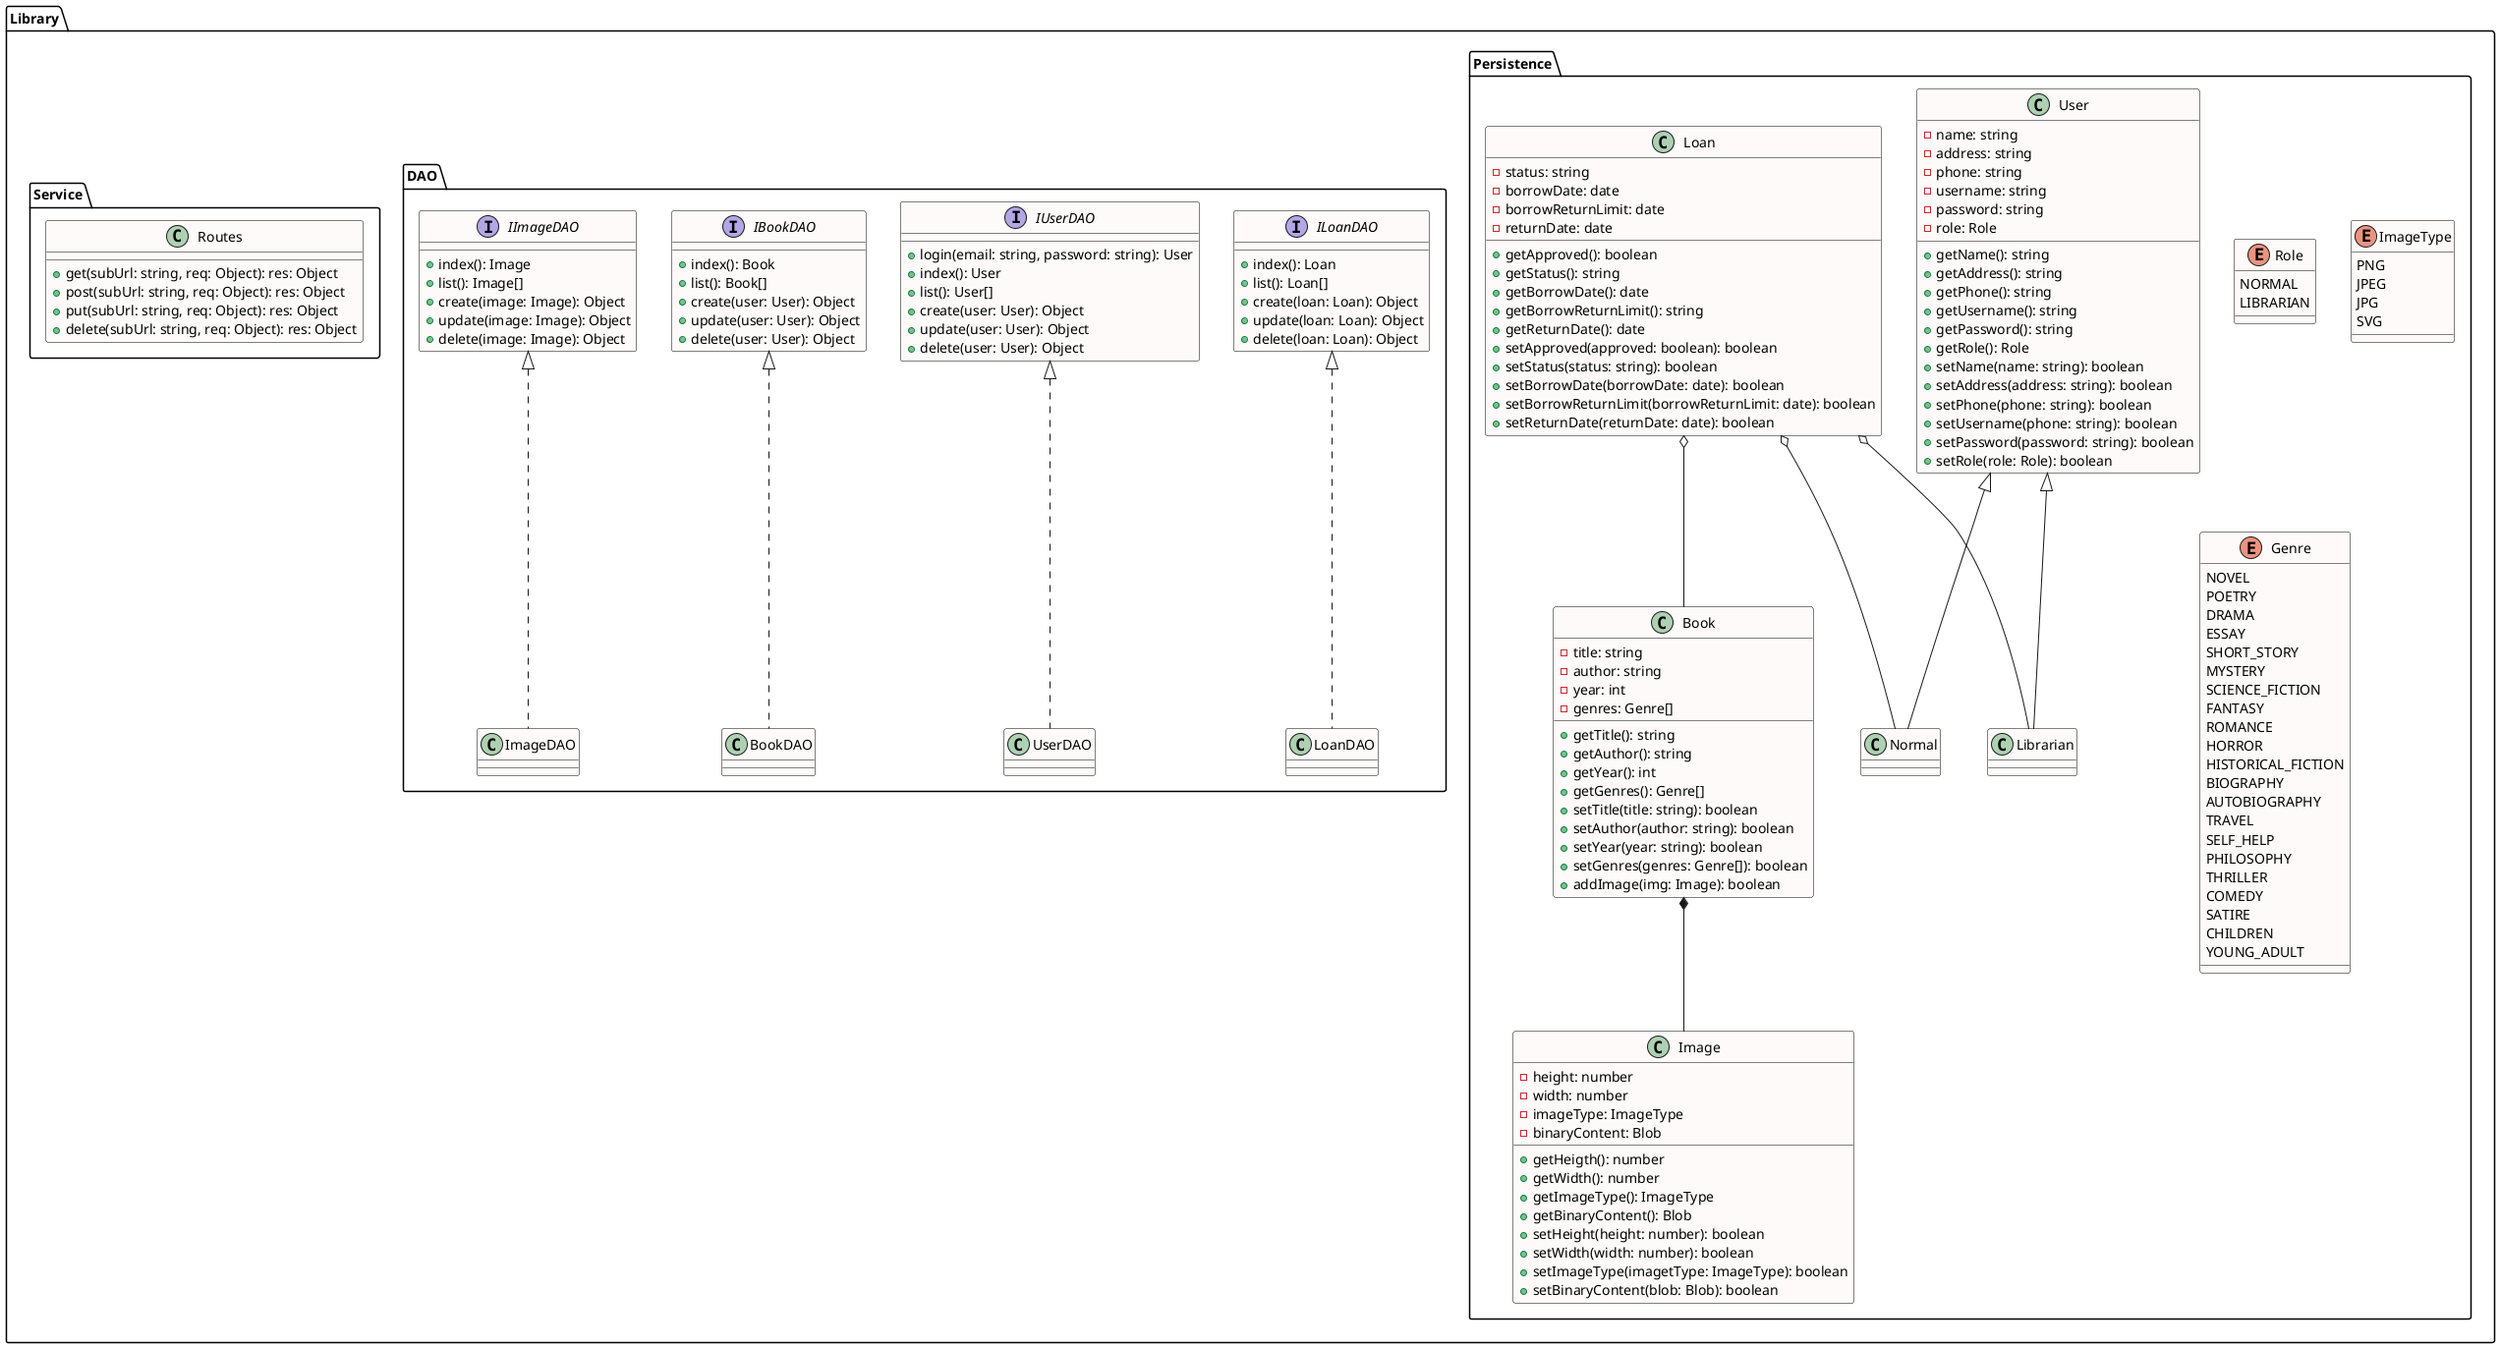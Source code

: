 @startuml es2
skinparam class {
    BackgroundColor Snow
    BorderColor Black
}

package Library {
    package Persistence {
        class User {
            - name: string
            - address: string
            - phone: string
            - username: string
            - password: string
            - role: Role
            + getName(): string
            + getAddress(): string
            + getPhone(): string
            + getUsername(): string
            + getPassword(): string
            + getRole(): Role
            + setName(name: string): boolean
            + setAddress(address: string): boolean
            + setPhone(phone: string): boolean
            + setUsername(phone: string): boolean
            + setPassword(password: string): boolean
            + setRole(role: Role): boolean
        }

        class Image {
            - height: number
            - width: number
            - imageType: ImageType
            - binaryContent: Blob
            + getHeigth(): number
            + getWidth(): number
            + getImageType(): ImageType
            + getBinaryContent(): Blob
            + setHeight(height: number): boolean
            + setWidth(width: number): boolean
            + setImageType(imagetType: ImageType): boolean
            + setBinaryContent(blob: Blob): boolean
        }
        class Book {
            - title: string
            - author: string
            - year: int
            - genres: Genre[]
            + getTitle(): string
            + getAuthor(): string
            + getYear(): int
            + getGenres(): Genre[]
            + setTitle(title: string): boolean
            + setAuthor(author: string): boolean
            + setYear(year: string): boolean
            + setGenres(genres: Genre[]): boolean
            + addImage(img: Image): boolean
        }

        class Normal extends User {}

        class Librarian extends User {}

        class Loan {
            - status: string
            - borrowDate: date
            - borrowReturnLimit: date
            - returnDate: date
            + getApproved(): boolean
            + getStatus(): string
            + getBorrowDate(): date
            + getBorrowReturnLimit(): string
            + getReturnDate(): date
            + setApproved(approved: boolean): boolean
            + setStatus(status: string): boolean
            + setBorrowDate(borrowDate: date): boolean
            + setBorrowReturnLimit(borrowReturnLimit: date): boolean
            + setReturnDate(returnDate: date): boolean
        }

        enum Role {
            NORMAL
            LIBRARIAN
        }

        enum ImageType {
            PNG
            JPEG
            JPG
            SVG
        }

        enum Genre {
            NOVEL
            POETRY
            DRAMA
            ESSAY
            SHORT_STORY
            MYSTERY
            SCIENCE_FICTION
            FANTASY
            ROMANCE
            HORROR
            HISTORICAL_FICTION
            BIOGRAPHY
            AUTOBIOGRAPHY
            TRAVEL
            SELF_HELP
            PHILOSOPHY
            THRILLER
            COMEDY
            SATIRE
            CHILDREN
            YOUNG_ADULT
        }

        Loan o-- Book
        Loan o-- Normal
        Loan o-- Librarian

        Book *-- Image
    }

    package DAO {
        interface ILoanDAO {
            + index(): Loan
            + list(): Loan[]
            + create(loan: Loan): Object
            + update(loan: Loan): Object
            + delete(loan: Loan): Object
        }

        class LoanDAO implements ILoanDAO {}

        interface IUserDAO {
            + login(email: string, password: string): User
            + index(): User
            + list(): User[]
            + create(user: User): Object
            + update(user: User): Object
            + delete(user: User): Object
        }

        class UserDAO implements IUserDAO {}
        
        interface IBookDAO {
            + index(): Book
            + list(): Book[]
            + create(user: User): Object
            + update(user: User): Object
            + delete(user: User): Object
        }
        
        class BookDAO implements IBookDAO {}

        interface IImageDAO {
            + index(): Image
            + list(): Image[]
            + create(image: Image): Object
            + update(image: Image): Object
            + delete(image: Image): Object
        }
        
        class ImageDAO implements IImageDAO {}
    }

    package Service {
        class Routes {
            + get(subUrl: string, req: Object): res: Object
            + post(subUrl: string, req: Object): res: Object
            + put(subUrl: string, req: Object): res: Object
            + delete(subUrl: string, req: Object): res: Object
        }
    }
}
@enduml